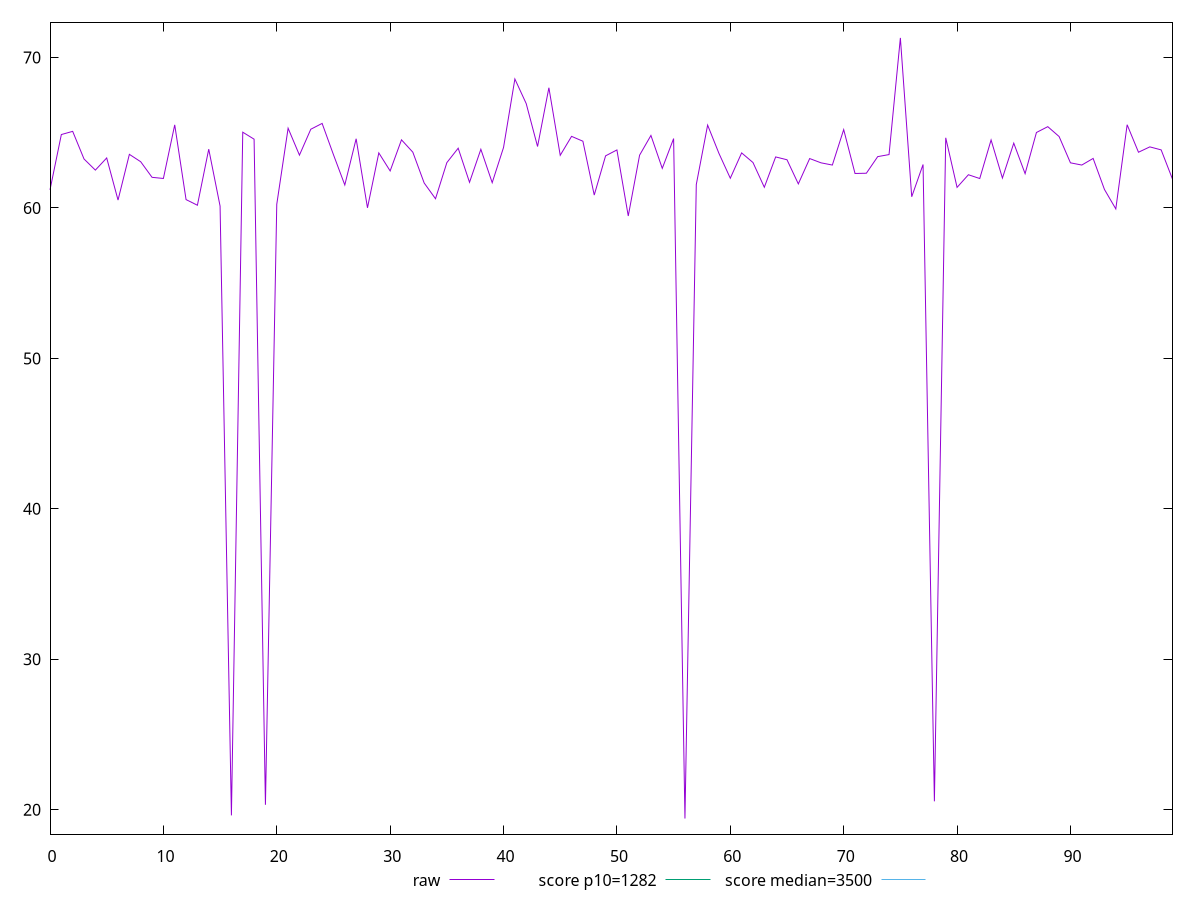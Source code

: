 reset

$raw <<EOF
0 61.203999999999986
1 64.87999999999998
2 65.09199999999998
3 63.256
4 62.51599999999998
5 63.32399999999997
6 60.524
7 63.56399999999999
8 63.07199999999997
9 62.03599999999999
10 61.959999999999994
11 65.52399999999999
12 60.55599999999997
13 60.17999999999997
14 63.90799999999998
15 60.12399999999998
16 19.62
17 65.03599999999999
18 64.57199999999997
19 20.323999999999998
20 60.24399999999998
21 65.3
22 63.511999999999986
23 65.232
24 65.61999999999999
25 63.53999999999999
26 61.527999999999984
27 64.59999999999997
28 60.00799999999996
29 63.65999999999997
30 62.45999999999998
31 64.52799999999999
32 63.70799999999998
33 61.659999999999975
34 60.61199999999998
35 63.01199999999997
36 63.97199999999998
37 61.70399999999998
38 63.899999999999984
39 61.67999999999998
40 64.01999999999998
41 68.572
42 66.93599999999999
43 64.084
44 67.99199999999999
45 63.49999999999998
46 64.75999999999998
47 64.43599999999998
48 60.85599999999997
49 63.463999999999984
50 63.85599999999997
51 59.46799999999998
52 63.50799999999997
53 64.82
54 62.63199999999998
55 64.612
56 19.412
57 61.555999999999976
58 65.50799999999998
59 63.623999999999974
60 61.975999999999964
61 63.659999999999975
62 63.019999999999996
63 61.37599999999998
64 63.391999999999996
65 63.20399999999998
66 61.599999999999966
67 63.28399999999998
68 63
69 62.85199999999998
70 65.208
71 62.29199999999999
72 62.307999999999964
73 63.41199999999998
74 63.54799999999997
75 71.30399999999999
76 60.74399999999997
77 62.88799999999998
78 20.556
79 64.66399999999997
80 61.36799999999998
81 62.20799999999997
82 61.956
83 64.51999999999998
84 61.987999999999985
85 64.30799999999999
86 62.27999999999999
87 65.01599999999999
88 65.40399999999997
89 64.74799999999999
90 62.999999999999986
91 62.851999999999954
92 63.292
93 61.22799999999998
94 59.935999999999986
95 65.53199999999998
96 63.70399999999999
97 64.05999999999997
98 63.859999999999985
99 61.91599999999998
EOF

set key outside below
set xrange [0:99]
set yrange [18.37416:72.34183999999999]
set trange [18.37416:72.34183999999999]
set terminal svg size 640, 500 enhanced background rgb 'white'
set output "reports/report_00030_2021-02-24T20-42-31.540Z/bootup-time/samples/agenda/raw/values.svg"

plot $raw title "raw" with line, \
     1282 title "score p10=1282", \
     3500 title "score median=3500"

reset
